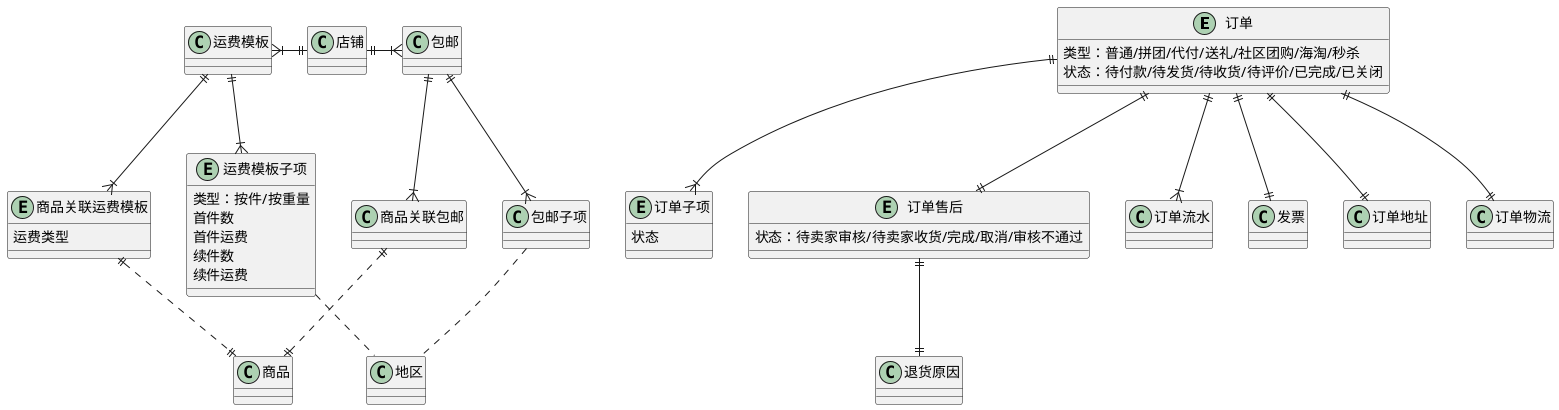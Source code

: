 @startuml 订单UML

entity 订单 {
    类型：普通/拼团/代付/送礼/社区团购/海淘/秒杀
    状态：待付款/待发货/待收货/待评价/已完成/已关闭
}
entity 订单子项 {
    状态
}
entity 订单售后 {
    状态：待卖家审核/待卖家收货/完成/取消/审核不通过
}
entity 商品关联运费模板 {
    运费类型
}
entity 运费模板子项 {
    类型：按件/按重量
    首件数
    首件运费
    续件数
    续件运费
}

订单 ||--|{ 订单子项
订单 ||--|{ 订单流水
订单 ||--|| 发票
订单 ||--|| 订单地址
订单 ||--|| 订单物流
订单 ||--|| 订单售后
订单售后 ||--|| 退货原因

运费模板 ||--|{ 商品关联运费模板
商品关联运费模板 ||..|| 商品
运费模板 }|-r-|| 店铺
运费模板 ||--|{ 运费模板子项
运费模板子项 .. 地区

包邮 ||--|{ 商品关联包邮
商品关联包邮 ||..|| 商品
包邮 }|-l-|| 店铺
包邮 ||--|{ 包邮子项
包邮子项 .. 地区

@enduml
